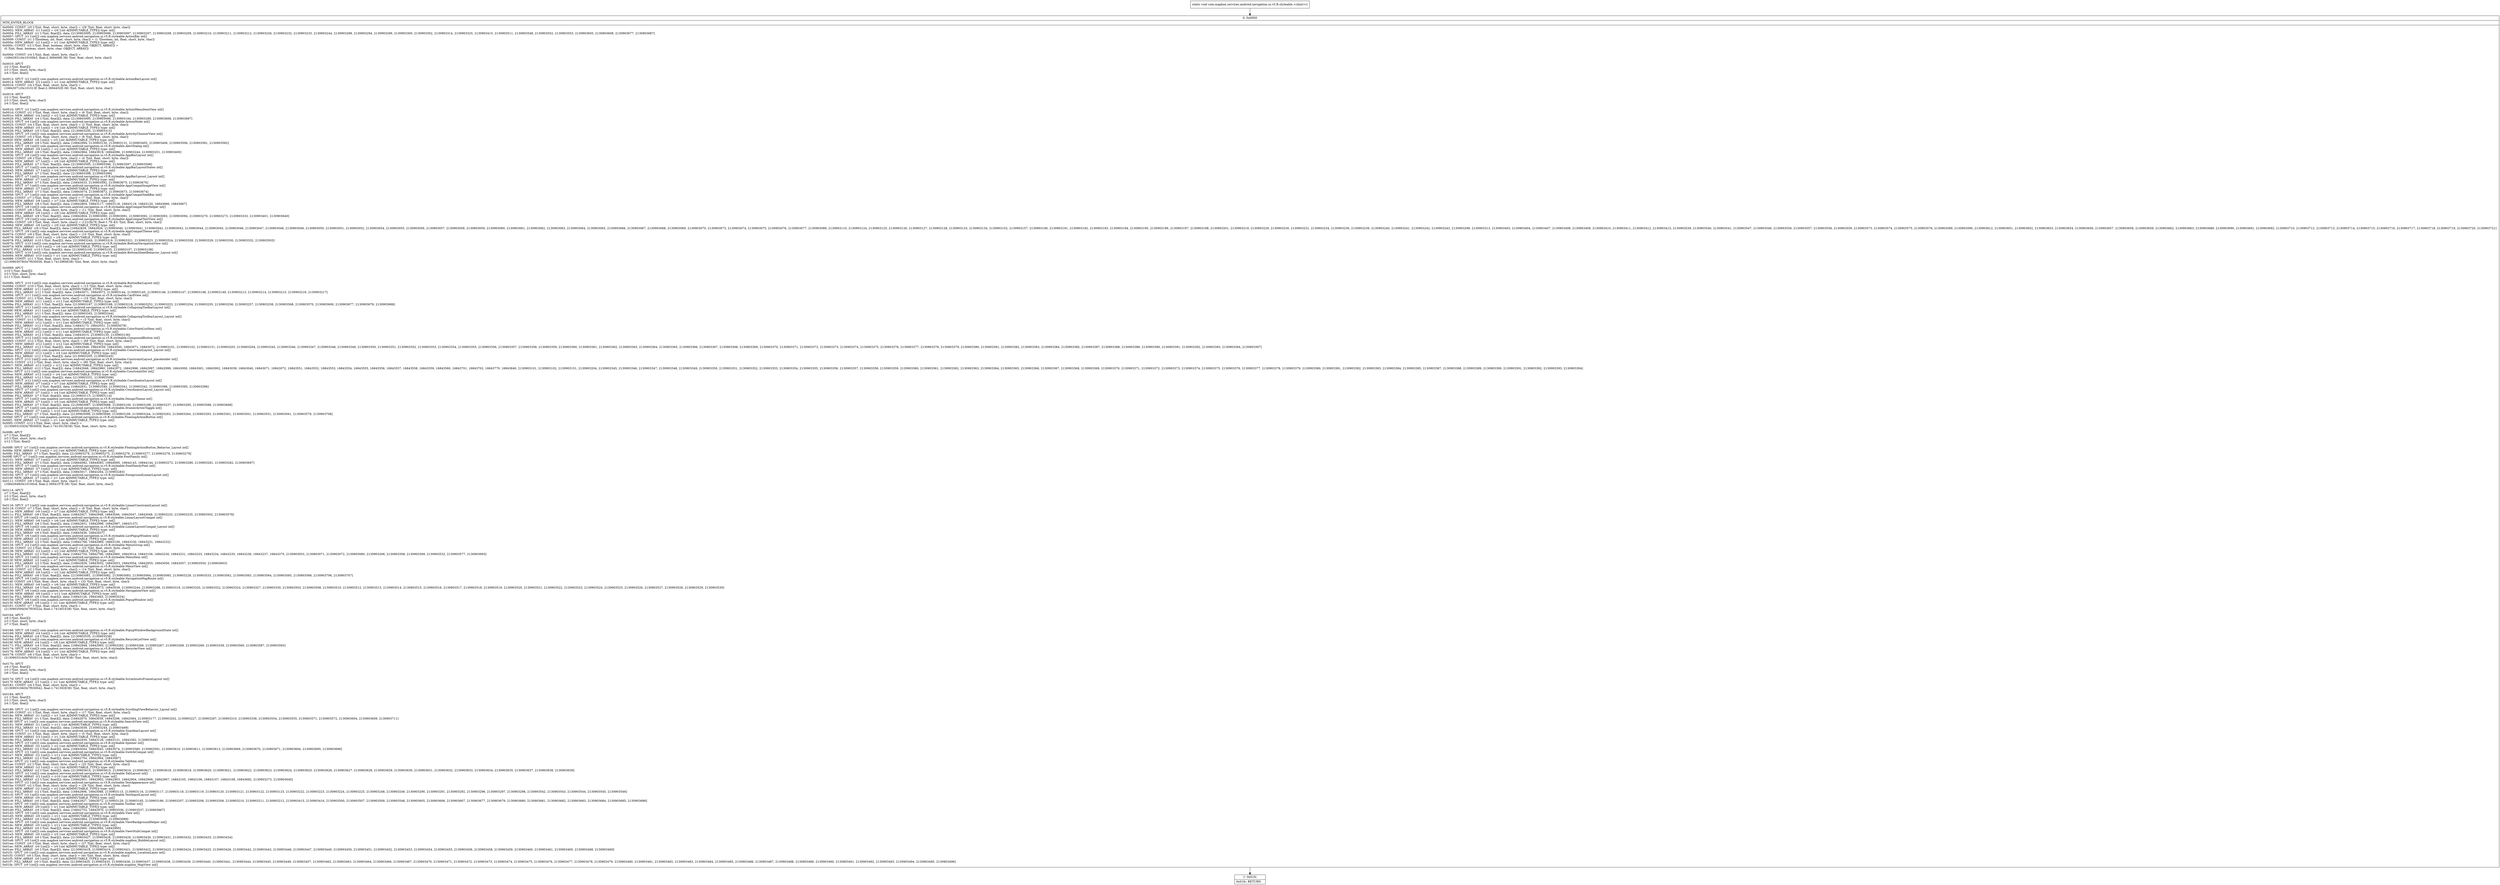 digraph "CFG forcom.mapbox.services.android.navigation.ui.v5.R.styleable.\<clinit\>()V" {
Node_0 [shape=record,label="{0\:\ 0x0000|MTH_ENTER_BLOCK\l|0x0000: CONST  (r0 I:?[int, float, short, byte, char]) = (29 ?[int, float, short, byte, char]) \l0x0002: NEW_ARRAY  (r1 I:int[]) = (r0 I:int A[IMMUTABLE_TYPE]) type: int[] \l0x0004: FILL_ARRAY  (r1 I:?[int, float][]), data: [2130903095, 2130903096, 2130903097, 2130903207, 2130903208, 2130903209, 2130903210, 2130903211, 2130903212, 2130903226, 2130903232, 2130903233, 2130903244, 2130903289, 2130903294, 2130903299, 2130903300, 2130903302, 2130903314, 2130903325, 2130903415, 2130903511, 2130903548, 2130903552, 2130903553, 2130903605, 2130903608, 2130903677, 2130903687] \l0x0007: SPUT  (r1 I:int[]) com.mapbox.services.android.navigation.ui.v5.R.styleable.ActionBar int[] \l0x0009: CONST  (r1 I:?[boolean, int, float, short, byte, char]) = (1 ?[boolean, int, float, short, byte, char]) \l0x000a: NEW_ARRAY  (r2 I:int[]) = (r1 I:int A[IMMUTABLE_TYPE]) type: int[] \l0x000c: CONST  (r3 I:?[int, float, boolean, short, byte, char, OBJECT, ARRAY]) = \l  (0 ?[int, float, boolean, short, byte, char, OBJECT, ARRAY])\l \l0x000d: CONST  (r4 I:?[int, float, short, byte, char]) = \l  (16842931(0x10100b3, float:2.369406E\-38) ?[int, float, short, byte, char])\l \l0x0010: APUT  \l  (r2 I:?[int, float][])\l  (r3 I:?[int, short, byte, char])\l  (r4 I:?[int, float])\l \l0x0012: SPUT  (r2 I:int[]) com.mapbox.services.android.navigation.ui.v5.R.styleable.ActionBarLayout int[] \l0x0014: NEW_ARRAY  (r2 I:int[]) = (r1 I:int A[IMMUTABLE_TYPE]) type: int[] \l0x0016: CONST  (r4 I:?[int, float, short, byte, char]) = \l  (16843071(0x101013f, float:2.3694452E\-38) ?[int, float, short, byte, char])\l \l0x0019: APUT  \l  (r2 I:?[int, float][])\l  (r3 I:?[int, short, byte, char])\l  (r4 I:?[int, float])\l \l0x001b: SPUT  (r2 I:int[]) com.mapbox.services.android.navigation.ui.v5.R.styleable.ActionMenuItemView int[] \l0x001d: CONST  (r2 I:?[int, float, short, byte, char]) = (6 ?[int, float, short, byte, char]) \l0x001e: NEW_ARRAY  (r4 I:int[]) = (r2 I:int A[IMMUTABLE_TYPE]) type: int[] \l0x0020: FILL_ARRAY  (r4 I:?[int, float][]), data: [2130903095, 2130903096, 2130903184, 2130903289, 2130903608, 2130903687] \l0x0023: SPUT  (r4 I:int[]) com.mapbox.services.android.navigation.ui.v5.R.styleable.ActionMode int[] \l0x0025: CONST  (r4 I:?[int, float, short, byte, char]) = (2 ?[int, float, short, byte, char]) \l0x0026: NEW_ARRAY  (r5 I:int[]) = (r4 I:int A[IMMUTABLE_TYPE]) type: int[] \l0x0028: FILL_ARRAY  (r5 I:?[int, float][]), data: [2130903250, 2130903315] \l0x002b: SPUT  (r5 I:int[]) com.mapbox.services.android.navigation.ui.v5.R.styleable.ActivityChooserView int[] \l0x002d: CONST  (r5 I:?[int, float, short, byte, char]) = (8 ?[int, float, short, byte, char]) \l0x002f: NEW_ARRAY  (r6 I:int[]) = (r5 I:int A[IMMUTABLE_TYPE]) type: int[] \l0x0031: FILL_ARRAY  (r6 I:?[int, float][]), data: [16842994, 2130903130, 2130903131, 2130903405, 2130903406, 2130903506, 2130903581, 2130903582] \l0x0034: SPUT  (r6 I:int[]) com.mapbox.services.android.navigation.ui.v5.R.styleable.AlertDialog int[] \l0x0036: NEW_ARRAY  (r6 I:int[]) = (r2 I:int A[IMMUTABLE_TYPE]) type: int[] \l0x0038: FILL_ARRAY  (r6 I:?[int, float][]), data: [16842964, 16843919, 16844096, 2130903244, 2130903251, 2130903400] \l0x003b: SPUT  (r6 I:int[]) com.mapbox.services.android.navigation.ui.v5.R.styleable.AppBarLayout int[] \l0x003d: CONST  (r6 I:?[int, float, short, byte, char]) = (4 ?[int, float, short, byte, char]) \l0x003e: NEW_ARRAY  (r7 I:int[]) = (r6 I:int A[IMMUTABLE_TYPE]) type: int[] \l0x0040: FILL_ARRAY  (r7 I:?[int, float][]), data: [2130903595, 2130903596, 2130903597, 2130903598] \l0x0043: SPUT  (r7 I:int[]) com.mapbox.services.android.navigation.ui.v5.R.styleable.AppBarLayoutStates int[] \l0x0045: NEW_ARRAY  (r7 I:int[]) = (r4 I:int A[IMMUTABLE_TYPE]) type: int[] \l0x0047: FILL_ARRAY  (r7 I:?[int, float][]), data: [2130903398, 2130903399] \l0x004a: SPUT  (r7 I:int[]) com.mapbox.services.android.navigation.ui.v5.R.styleable.AppBarLayout_Layout int[] \l0x004c: NEW_ARRAY  (r7 I:int[]) = (r6 I:int A[IMMUTABLE_TYPE]) type: int[] \l0x004e: FILL_ARRAY  (r7 I:?[int, float][]), data: [16843033, 2130903592, 2130903675, 2130903676] \l0x0051: SPUT  (r7 I:int[]) com.mapbox.services.android.navigation.ui.v5.R.styleable.AppCompatImageView int[] \l0x0053: NEW_ARRAY  (r7 I:int[]) = (r6 I:int A[IMMUTABLE_TYPE]) type: int[] \l0x0055: FILL_ARRAY  (r7 I:?[int, float][]), data: [16843074, 2130903672, 2130903673, 2130903674] \l0x0058: SPUT  (r7 I:int[]) com.mapbox.services.android.navigation.ui.v5.R.styleable.AppCompatSeekBar int[] \l0x005a: CONST  (r7 I:?[int, float, short, byte, char]) = (7 ?[int, float, short, byte, char]) \l0x005b: NEW_ARRAY  (r8 I:int[]) = (r7 I:int A[IMMUTABLE_TYPE]) type: int[] \l0x005d: FILL_ARRAY  (r8 I:?[int, float][]), data: [16842804, 16843117, 16843118, 16843119, 16843120, 16843666, 16843667] \l0x0060: SPUT  (r8 I:int[]) com.mapbox.services.android.navigation.ui.v5.R.styleable.AppCompatTextHelper int[] \l0x0062: CONST  (r8 I:?[int, float, short, byte, char]) = (11 ?[int, float, short, byte, char]) \l0x0064: NEW_ARRAY  (r9 I:int[]) = (r8 I:int A[IMMUTABLE_TYPE]) type: int[] \l0x0066: FILL_ARRAY  (r9 I:?[int, float][]), data: [16842804, 2130903090, 2130903091, 2130903092, 2130903093, 2130903094, 2130903270, 2130903273, 2130903333, 2130903401, 2130903640] \l0x0069: SPUT  (r9 I:int[]) com.mapbox.services.android.navigation.ui.v5.R.styleable.AppCompatTextView int[] \l0x006b: CONST  (r9 I:?[int, float, short, byte, char]) = (121(0x79, float:1.7E\-43) ?[int, float, short, byte, char]) \l0x006d: NEW_ARRAY  (r9 I:int[]) = (r9 I:int A[IMMUTABLE_TYPE]) type: int[] \l0x006f: FILL_ARRAY  (r9 I:?[int, float][]), data: [16842839, 16842926, 2130903040, 2130903041, 2130903042, 2130903043, 2130903044, 2130903045, 2130903046, 2130903047, 2130903048, 2130903049, 2130903050, 2130903051, 2130903052, 2130903054, 2130903055, 2130903056, 2130903057, 2130903058, 2130903059, 2130903060, 2130903061, 2130903062, 2130903063, 2130903064, 2130903065, 2130903066, 2130903067, 2130903068, 2130903069, 2130903070, 2130903073, 2130903074, 2130903075, 2130903076, 2130903077, 2130903089, 2130903110, 2130903124, 2130903125, 2130903126, 2130903127, 2130903128, 2130903133, 2130903134, 2130903152, 2130903157, 2130903190, 2130903191, 2130903192, 2130903193, 2130903194, 2130903195, 2130903196, 2130903197, 2130903198, 2130903201, 2130903219, 2130903229, 2130903230, 2130903231, 2130903234, 2130903236, 2130903239, 2130903240, 2130903241, 2130903242, 2130903243, 2130903299, 2130903313, 2130903403, 2130903404, 2130903407, 2130903408, 2130903409, 2130903410, 2130903411, 2130903412, 2130903413, 2130903539, 2130903540, 2130903541, 2130903547, 2130903549, 2130903556, 2130903557, 2130903558, 2130903559, 2130903573, 2130903574, 2130903575, 2130903576, 2130903589, 2130903590, 2130903612, 2130903651, 2130903652, 2130903653, 2130903654, 2130903656, 2130903657, 2130903658, 2130903659, 2130903662, 2130903663, 2130903689, 2130903690, 2130903691, 2130903692, 2130903710, 2130903712, 2130903713, 2130903714, 2130903715, 2130903716, 2130903717, 2130903718, 2130903719, 2130903720, 2130903721] \l0x0072: SPUT  (r9 I:int[]) com.mapbox.services.android.navigation.ui.v5.R.styleable.AppCompatTheme int[] \l0x0074: CONST  (r9 I:?[int, float, short, byte, char]) = (10 ?[int, float, short, byte, char]) \l0x0076: NEW_ARRAY  (r10 I:int[]) = (r9 I:int A[IMMUTABLE_TYPE]) type: int[] \l0x0078: FILL_ARRAY  (r10 I:?[int, float][]), data: [2130903244, 2130903319, 2130903321, 2130903323, 2130903324, 2130903328, 2130903329, 2130903330, 2130903332, 2130903503] \l0x007b: SPUT  (r10 I:int[]) com.mapbox.services.android.navigation.ui.v5.R.styleable.BottomNavigationView int[] \l0x007d: NEW_ARRAY  (r10 I:int[]) = (r6 I:int A[IMMUTABLE_TYPE]) type: int[] \l0x007f: FILL_ARRAY  (r10 I:?[int, float][]), data: [2130903104, 2130903105, 2130903107, 2130903108] \l0x0082: SPUT  (r10 I:int[]) com.mapbox.services.android.navigation.ui.v5.R.styleable.BottomSheetBehavior_Layout int[] \l0x0084: NEW_ARRAY  (r10 I:int[]) = (r1 I:int A[IMMUTABLE_TYPE]) type: int[] \l0x0086: CONST  (r11 I:?[int, float, short, byte, char]) = \l  (2130903078(0x7f030026, float:1.7412964E38) ?[int, float, short, byte, char])\l \l0x0089: APUT  \l  (r10 I:?[int, float][])\l  (r3 I:?[int, short, byte, char])\l  (r11 I:?[int, float])\l \l0x008b: SPUT  (r10 I:int[]) com.mapbox.services.android.navigation.ui.v5.R.styleable.ButtonBarLayout int[] \l0x008d: CONST  (r10 I:?[int, float, short, byte, char]) = (13 ?[int, float, short, byte, char]) \l0x008f: NEW_ARRAY  (r11 I:int[]) = (r10 I:int A[IMMUTABLE_TYPE]) type: int[] \l0x0091: FILL_ARRAY  (r11 I:?[int, float][]), data: [16843071, 16843072, 2130903144, 2130903145, 2130903146, 2130903147, 2130903148, 2130903149, 2130903213, 2130903214, 2130903215, 2130903216, 2130903217] \l0x0094: SPUT  (r11 I:int[]) com.mapbox.services.android.navigation.ui.v5.R.styleable.CardView int[] \l0x0096: CONST  (r11 I:?[int, float, short, byte, char]) = (16 ?[int, float, short, byte, char]) \l0x0098: NEW_ARRAY  (r11 I:int[]) = (r11 I:int A[IMMUTABLE_TYPE]) type: int[] \l0x009a: FILL_ARRAY  (r11 I:?[int, float][]), data: [2130903187, 2130903188, 2130903218, 2130903252, 2130903253, 2130903254, 2130903255, 2130903256, 2130903257, 2130903258, 2130903568, 2130903570, 2130903600, 2130903677, 2130903678, 2130903688] \l0x009d: SPUT  (r11 I:int[]) com.mapbox.services.android.navigation.ui.v5.R.styleable.CollapsingToolbarLayout int[] \l0x009f: NEW_ARRAY  (r11 I:int[]) = (r4 I:int A[IMMUTABLE_TYPE]) type: int[] \l0x00a1: FILL_ARRAY  (r11 I:?[int, float][]), data: [2130903343, 2130903344] \l0x00a4: SPUT  (r11 I:int[]) com.mapbox.services.android.navigation.ui.v5.R.styleable.CollapsingToolbarLayout_Layout int[] \l0x00a6: CONST  (r11 I:?[int, float, short, byte, char]) = (3 ?[int, float, short, byte, char]) \l0x00a7: NEW_ARRAY  (r12 I:int[]) = (r11 I:int A[IMMUTABLE_TYPE]) type: int[] \l0x00a9: FILL_ARRAY  (r12 I:?[int, float][]), data: [16843173, 16843551, 2130903079] \l0x00ac: SPUT  (r12 I:int[]) com.mapbox.services.android.navigation.ui.v5.R.styleable.ColorStateListItem int[] \l0x00ae: NEW_ARRAY  (r12 I:int[]) = (r11 I:int A[IMMUTABLE_TYPE]) type: int[] \l0x00b0: FILL_ARRAY  (r12 I:?[int, float][]), data: [16843015, 2130903135, 2130903136] \l0x00b3: SPUT  (r12 I:int[]) com.mapbox.services.android.navigation.ui.v5.R.styleable.CompoundButton int[] \l0x00b5: CONST  (r12 I:?[int, float, short, byte, char]) = (60 ?[int, float, short, byte, char]) \l0x00b7: NEW_ARRAY  (r12 I:int[]) = (r12 I:int A[IMMUTABLE_TYPE]) type: int[] \l0x00b9: FILL_ARRAY  (r12 I:?[int, float][]), data: [16842948, 16843039, 16843040, 16843071, 16843072, 2130903101, 2130903102, 2130903151, 2130903203, 2130903204, 2130903345, 2130903346, 2130903347, 2130903348, 2130903349, 2130903350, 2130903351, 2130903352, 2130903353, 2130903354, 2130903355, 2130903356, 2130903357, 2130903358, 2130903359, 2130903360, 2130903361, 2130903362, 2130903363, 2130903364, 2130903365, 2130903366, 2130903367, 2130903368, 2130903369, 2130903370, 2130903371, 2130903372, 2130903373, 2130903374, 2130903375, 2130903376, 2130903377, 2130903378, 2130903379, 2130903380, 2130903381, 2130903382, 2130903383, 2130903384, 2130903385, 2130903387, 2130903388, 2130903389, 2130903390, 2130903391, 2130903392, 2130903393, 2130903394, 2130903397] \l0x00bc: SPUT  (r12 I:int[]) com.mapbox.services.android.navigation.ui.v5.R.styleable.ConstraintLayout_Layout int[] \l0x00be: NEW_ARRAY  (r12 I:int[]) = (r4 I:int A[IMMUTABLE_TYPE]) type: int[] \l0x00c0: FILL_ARRAY  (r12 I:?[int, float][]), data: [2130903205, 2130903245] \l0x00c3: SPUT  (r12 I:int[]) com.mapbox.services.android.navigation.ui.v5.R.styleable.ConstraintLayout_placeholder int[] \l0x00c5: CONST  (r12 I:?[int, float, short, byte, char]) = (80 ?[int, float, short, byte, char]) \l0x00c7: NEW_ARRAY  (r12 I:int[]) = (r12 I:int A[IMMUTABLE_TYPE]) type: int[] \l0x00c9: FILL_ARRAY  (r12 I:?[int, float][]), data: [16842948, 16842960, 16842972, 16842996, 16842997, 16842999, 16843000, 16843001, 16843002, 16843039, 16843040, 16843071, 16843072, 16843551, 16843552, 16843553, 16843554, 16843555, 16843556, 16843557, 16843558, 16843559, 16843560, 16843701, 16843702, 16843770, 16843840, 2130903101, 2130903102, 2130903151, 2130903204, 2130903345, 2130903346, 2130903347, 2130903348, 2130903349, 2130903350, 2130903351, 2130903352, 2130903353, 2130903354, 2130903355, 2130903356, 2130903357, 2130903358, 2130903359, 2130903360, 2130903361, 2130903362, 2130903363, 2130903364, 2130903365, 2130903366, 2130903367, 2130903368, 2130903369, 2130903370, 2130903371, 2130903372, 2130903373, 2130903374, 2130903375, 2130903376, 2130903377, 2130903378, 2130903379, 2130903380, 2130903381, 2130903382, 2130903383, 2130903384, 2130903385, 2130903387, 2130903388, 2130903389, 2130903390, 2130903391, 2130903392, 2130903393, 2130903394] \l0x00cc: SPUT  (r12 I:int[]) com.mapbox.services.android.navigation.ui.v5.R.styleable.ConstraintSet int[] \l0x00ce: NEW_ARRAY  (r12 I:int[]) = (r4 I:int A[IMMUTABLE_TYPE]) type: int[] \l0x00d0: FILL_ARRAY  (r12 I:?[int, float][]), data: [2130903331, 2130903599] \l0x00d3: SPUT  (r12 I:int[]) com.mapbox.services.android.navigation.ui.v5.R.styleable.CoordinatorLayout int[] \l0x00d5: NEW_ARRAY  (r7 I:int[]) = (r7 I:int A[IMMUTABLE_TYPE]) type: int[] \l0x00d7: FILL_ARRAY  (r7 I:?[int, float][]), data: [16842931, 2130903340, 2130903341, 2130903342, 2130903386, 2130903395, 2130903396] \l0x00da: SPUT  (r7 I:int[]) com.mapbox.services.android.navigation.ui.v5.R.styleable.CoordinatorLayout_Layout int[] \l0x00dc: NEW_ARRAY  (r7 I:int[]) = (r4 I:int A[IMMUTABLE_TYPE]) type: int[] \l0x00de: FILL_ARRAY  (r7 I:?[int, float][]), data: [2130903113, 2130903114] \l0x00e1: SPUT  (r7 I:int[]) com.mapbox.services.android.navigation.ui.v5.R.styleable.DesignTheme int[] \l0x00e3: NEW_ARRAY  (r7 I:int[]) = (r5 I:int A[IMMUTABLE_TYPE]) type: int[] \l0x00e5: FILL_ARRAY  (r7 I:?[int, float][]), data: [2130903087, 2130903088, 2130903100, 2130903189, 2130903237, 2130903285, 2130903588, 2130903668] \l0x00e8: SPUT  (r7 I:int[]) com.mapbox.services.android.navigation.ui.v5.R.styleable.DrawerArrowToggle int[] \l0x00ea: NEW_ARRAY  (r7 I:int[]) = (r10 I:int A[IMMUTABLE_TYPE]) type: int[] \l0x00ec: FILL_ARRAY  (r7 I:?[int, float][]), data: [2130903098, 2130903099, 2130903109, 2130903244, 2130903263, 2130903264, 2130903293, 2130903301, 2130903501, 2130903551, 2130903561, 2130903579, 2130903708] \l0x00ef: SPUT  (r7 I:int[]) com.mapbox.services.android.navigation.ui.v5.R.styleable.FloatingActionButton int[] \l0x00f1: NEW_ARRAY  (r7 I:int[]) = (r1 I:int A[IMMUTABLE_TYPE]) type: int[] \l0x00f3: CONST  (r12 I:?[int, float, short, byte, char]) = \l  (2130903103(0x7f03003f, float:1.7413015E38) ?[int, float, short, byte, char])\l \l0x00f6: APUT  \l  (r7 I:?[int, float][])\l  (r3 I:?[int, short, byte, char])\l  (r12 I:?[int, float])\l \l0x00f8: SPUT  (r7 I:int[]) com.mapbox.services.android.navigation.ui.v5.R.styleable.FloatingActionButton_Behavior_Layout int[] \l0x00fa: NEW_ARRAY  (r7 I:int[]) = (r2 I:int A[IMMUTABLE_TYPE]) type: int[] \l0x00fc: FILL_ARRAY  (r7 I:?[int, float][]), data: [2130903274, 2130903275, 2130903276, 2130903277, 2130903278, 2130903279] \l0x00ff: SPUT  (r7 I:int[]) com.mapbox.services.android.navigation.ui.v5.R.styleable.FontFamily int[] \l0x0101: NEW_ARRAY  (r7 I:int[]) = (r9 I:int A[IMMUTABLE_TYPE]) type: int[] \l0x0103: FILL_ARRAY  (r7 I:?[int, float][]), data: [16844082, 16844083, 16844095, 16844143, 16844144, 2130903272, 2130903280, 2130903281, 2130903282, 2130903697] \l0x0106: SPUT  (r7 I:int[]) com.mapbox.services.android.navigation.ui.v5.R.styleable.FontFamilyFont int[] \l0x0108: NEW_ARRAY  (r7 I:int[]) = (r11 I:int A[IMMUTABLE_TYPE]) type: int[] \l0x010a: FILL_ARRAY  (r7 I:?[int, float][]), data: [16843017, 16843264, 2130903283] \l0x010d: SPUT  (r7 I:int[]) com.mapbox.services.android.navigation.ui.v5.R.styleable.ForegroundLinearLayout int[] \l0x010f: NEW_ARRAY  (r7 I:int[]) = (r1 I:int A[IMMUTABLE_TYPE]) type: int[] \l0x0111: CONST  (r9 I:?[int, float, short, byte, char]) = \l  (16842948(0x10100c4, float:2.3694107E\-38) ?[int, float, short, byte, char])\l \l0x0114: APUT  \l  (r7 I:?[int, float][])\l  (r3 I:?[int, short, byte, char])\l  (r9 I:?[int, float])\l \l0x0116: SPUT  (r7 I:int[]) com.mapbox.services.android.navigation.ui.v5.R.styleable.LinearConstraintLayout int[] \l0x0118: CONST  (r7 I:?[int, float, short, byte, char]) = (9 ?[int, float, short, byte, char]) \l0x011a: NEW_ARRAY  (r9 I:int[]) = (r7 I:int A[IMMUTABLE_TYPE]) type: int[] \l0x011c: FILL_ARRAY  (r9 I:?[int, float][]), data: [16842927, 16842948, 16843046, 16843047, 16843048, 2130903233, 2130903235, 2130903502, 2130903578] \l0x011f: SPUT  (r9 I:int[]) com.mapbox.services.android.navigation.ui.v5.R.styleable.LinearLayoutCompat int[] \l0x0121: NEW_ARRAY  (r6 I:int[]) = (r6 I:int A[IMMUTABLE_TYPE]) type: int[] \l0x0123: FILL_ARRAY  (r6 I:?[int, float][]), data: [16842931, 16842996, 16842997, 16843137] \l0x0126: SPUT  (r6 I:int[]) com.mapbox.services.android.navigation.ui.v5.R.styleable.LinearLayoutCompat_Layout int[] \l0x0128: NEW_ARRAY  (r6 I:int[]) = (r4 I:int A[IMMUTABLE_TYPE]) type: int[] \l0x012a: FILL_ARRAY  (r6 I:?[int, float][]), data: [16843436, 16843437] \l0x012d: SPUT  (r6 I:int[]) com.mapbox.services.android.navigation.ui.v5.R.styleable.ListPopupWindow int[] \l0x012f: NEW_ARRAY  (r2 I:int[]) = (r2 I:int A[IMMUTABLE_TYPE]) type: int[] \l0x0131: FILL_ARRAY  (r2 I:?[int, float][]), data: [16842766, 16842960, 16843156, 16843230, 16843231, 16843232] \l0x0134: SPUT  (r2 I:int[]) com.mapbox.services.android.navigation.ui.v5.R.styleable.MenuGroup int[] \l0x0136: CONST  (r2 I:?[int, float, short, byte, char]) = (23 ?[int, float, short, byte, char]) \l0x0138: NEW_ARRAY  (r2 I:int[]) = (r2 I:int A[IMMUTABLE_TYPE]) type: int[] \l0x013a: FILL_ARRAY  (r2 I:?[int, float][]), data: [16842754, 16842766, 16842960, 16843014, 16843156, 16843230, 16843231, 16843233, 16843234, 16843235, 16843236, 16843237, 16843375, 2130903053, 2130903071, 2130903072, 2130903080, 2130903206, 2130903308, 2130903309, 2130903532, 2130903577, 2130903693] \l0x013d: SPUT  (r2 I:int[]) com.mapbox.services.android.navigation.ui.v5.R.styleable.MenuItem int[] \l0x013f: NEW_ARRAY  (r2 I:int[]) = (r7 I:int A[IMMUTABLE_TYPE]) type: int[] \l0x0141: FILL_ARRAY  (r2 I:?[int, float][]), data: [16842926, 16843052, 16843053, 16843054, 16843055, 16843056, 16843057, 2130903550, 2130903603] \l0x0144: SPUT  (r2 I:int[]) com.mapbox.services.android.navigation.ui.v5.R.styleable.MenuView int[] \l0x0146: CONST  (r2 I:?[int, float, short, byte, char]) = (14 ?[int, float, short, byte, char]) \l0x0148: NEW_ARRAY  (r6 I:int[]) = (r2 I:int A[IMMUTABLE_TYPE]) type: int[] \l0x014a: FILL_ARRAY  (r6 I:?[int, float][]), data: [2130903081, 2130903082, 2130903083, 2130903084, 2130903085, 2130903228, 2130903533, 2130903562, 2130903563, 2130903564, 2130903565, 2130903566, 2130903706, 2130903707] \l0x014d: SPUT  (r6 I:int[]) com.mapbox.services.android.navigation.ui.v5.R.styleable.NavigationMapRoute int[] \l0x014f: CONST  (r6 I:?[int, float, short, byte, char]) = (33 ?[int, float, short, byte, char]) \l0x0151: NEW_ARRAY  (r6 I:int[]) = (r6 I:int A[IMMUTABLE_TYPE]) type: int[] \l0x0153: FILL_ARRAY  (r6 I:?[int, float][]), data: [16842964, 16842973, 16843039, 2130903244, 2130903288, 2130903319, 2130903320, 2130903322, 2130903324, 2130903327, 2130903330, 2130903503, 2130903508, 2130903510, 2130903512, 2130903513, 2130903514, 2130903515, 2130903516, 2130903517, 2130903518, 2130903519, 2130903520, 2130903521, 2130903522, 2130903523, 2130903524, 2130903525, 2130903526, 2130903527, 2130903528, 2130903529, 2130903530] \l0x0156: SPUT  (r6 I:int[]) com.mapbox.services.android.navigation.ui.v5.R.styleable.NavigationView int[] \l0x0158: NEW_ARRAY  (r6 I:int[]) = (r11 I:int A[IMMUTABLE_TYPE]) type: int[] \l0x015a: FILL_ARRAY  (r6 I:?[int, float][]), data: [16843126, 16843465, 2130903534] \l0x015d: SPUT  (r6 I:int[]) com.mapbox.services.android.navigation.ui.v5.R.styleable.PopupWindow int[] \l0x015f: NEW_ARRAY  (r6 I:int[]) = (r1 I:int A[IMMUTABLE_TYPE]) type: int[] \l0x0161: CONST  (r7 I:?[int, float, short, byte, char]) = \l  (2130903594(0x7f03022a, float:1.741401E38) ?[int, float, short, byte, char])\l \l0x0164: APUT  \l  (r6 I:?[int, float][])\l  (r3 I:?[int, short, byte, char])\l  (r7 I:?[int, float])\l \l0x0166: SPUT  (r6 I:int[]) com.mapbox.services.android.navigation.ui.v5.R.styleable.PopupWindowBackgroundState int[] \l0x0168: NEW_ARRAY  (r4 I:int[]) = (r4 I:int A[IMMUTABLE_TYPE]) type: int[] \l0x016a: FILL_ARRAY  (r4 I:?[int, float][]), data: [2130903535, 2130903538] \l0x016d: SPUT  (r4 I:int[]) com.mapbox.services.android.navigation.ui.v5.R.styleable.RecycleListView int[] \l0x016f: NEW_ARRAY  (r4 I:int[]) = (r8 I:int A[IMMUTABLE_TYPE]) type: int[] \l0x0171: FILL_ARRAY  (r4 I:?[int, float][]), data: [16842948, 16842993, 2130903265, 2130903266, 2130903267, 2130903268, 2130903269, 2130903339, 2130903560, 2130903587, 2130903593] \l0x0174: SPUT  (r4 I:int[]) com.mapbox.services.android.navigation.ui.v5.R.styleable.RecyclerView int[] \l0x0176: NEW_ARRAY  (r4 I:int[]) = (r1 I:int A[IMMUTABLE_TYPE]) type: int[] \l0x0178: CONST  (r6 I:?[int, float, short, byte, char]) = \l  (2130903316(0x7f030114, float:1.7413447E38) ?[int, float, short, byte, char])\l \l0x017b: APUT  \l  (r4 I:?[int, float][])\l  (r3 I:?[int, short, byte, char])\l  (r6 I:?[int, float])\l \l0x017d: SPUT  (r4 I:int[]) com.mapbox.services.android.navigation.ui.v5.R.styleable.ScrimInsetsFrameLayout int[] \l0x017f: NEW_ARRAY  (r1 I:int[]) = (r1 I:int A[IMMUTABLE_TYPE]) type: int[] \l0x0181: CONST  (r4 I:?[int, float, short, byte, char]) = \l  (2130903106(0x7f030042, float:1.741302E38) ?[int, float, short, byte, char])\l \l0x0184: APUT  \l  (r1 I:?[int, float][])\l  (r3 I:?[int, short, byte, char])\l  (r4 I:?[int, float])\l \l0x0186: SPUT  (r1 I:int[]) com.mapbox.services.android.navigation.ui.v5.R.styleable.ScrollingViewBehavior_Layout int[] \l0x0188: CONST  (r1 I:?[int, float, short, byte, char]) = (17 ?[int, float, short, byte, char]) \l0x018a: NEW_ARRAY  (r1 I:int[]) = (r1 I:int A[IMMUTABLE_TYPE]) type: int[] \l0x018c: FILL_ARRAY  (r1 I:?[int, float][]), data: [16842970, 16843039, 16843296, 16843364, 2130903177, 2130903202, 2130903227, 2130903287, 2130903310, 2130903338, 2130903554, 2130903555, 2130903571, 2130903572, 2130903604, 2130903609, 2130903711] \l0x018f: SPUT  (r1 I:int[]) com.mapbox.services.android.navigation.ui.v5.R.styleable.SearchView int[] \l0x0191: NEW_ARRAY  (r1 I:int[]) = (r11 I:int A[IMMUTABLE_TYPE]) type: int[] \l0x0193: FILL_ARRAY  (r1 I:?[int, float][]), data: [16843039, 2130903244, 2130903499] \l0x0196: SPUT  (r1 I:int[]) com.mapbox.services.android.navigation.ui.v5.R.styleable.SnackbarLayout int[] \l0x0198: CONST  (r1 I:?[int, float, short, byte, char]) = (5 ?[int, float, short, byte, char]) \l0x0199: NEW_ARRAY  (r3 I:int[]) = (r1 I:int A[IMMUTABLE_TYPE]) type: int[] \l0x019b: FILL_ARRAY  (r3 I:?[int, float][]), data: [16842930, 16843126, 16843131, 16843362, 2130903548] \l0x019e: SPUT  (r3 I:int[]) com.mapbox.services.android.navigation.ui.v5.R.styleable.Spinner int[] \l0x01a0: NEW_ARRAY  (r2 I:int[]) = (r2 I:int A[IMMUTABLE_TYPE]) type: int[] \l0x01a2: FILL_ARRAY  (r2 I:?[int, float][]), data: [16843044, 16843045, 16843074, 2130903580, 2130903591, 2130903610, 2130903611, 2130903613, 2130903669, 2130903670, 2130903671, 2130903694, 2130903695, 2130903696] \l0x01a5: SPUT  (r2 I:int[]) com.mapbox.services.android.navigation.ui.v5.R.styleable.SwitchCompat int[] \l0x01a7: NEW_ARRAY  (r2 I:int[]) = (r11 I:int A[IMMUTABLE_TYPE]) type: int[] \l0x01a9: FILL_ARRAY  (r2 I:?[int, float][]), data: [16842754, 16842994, 16843087] \l0x01ac: SPUT  (r2 I:int[]) com.mapbox.services.android.navigation.ui.v5.R.styleable.TabItem int[] \l0x01ae: CONST  (r2 I:?[int, float, short, byte, char]) = (25 ?[int, float, short, byte, char]) \l0x01b0: NEW_ARRAY  (r2 I:int[]) = (r2 I:int A[IMMUTABLE_TYPE]) type: int[] \l0x01b2: FILL_ARRAY  (r2 I:?[int, float][]), data: [2130903614, 2130903615, 2130903616, 2130903617, 2130903618, 2130903619, 2130903620, 2130903621, 2130903622, 2130903623, 2130903624, 2130903625, 2130903626, 2130903627, 2130903628, 2130903629, 2130903630, 2130903631, 2130903632, 2130903633, 2130903634, 2130903635, 2130903637, 2130903638, 2130903639] \l0x01b5: SPUT  (r2 I:int[]) com.mapbox.services.android.navigation.ui.v5.R.styleable.TabLayout int[] \l0x01b7: NEW_ARRAY  (r2 I:int[]) = (r10 I:int A[IMMUTABLE_TYPE]) type: int[] \l0x01b9: FILL_ARRAY  (r2 I:?[int, float][]), data: [16842901, 16842902, 16842903, 16842904, 16842906, 16842907, 16843105, 16843106, 16843107, 16843108, 16843692, 2130903273, 2130903640] \l0x01bc: SPUT  (r2 I:int[]) com.mapbox.services.android.navigation.ui.v5.R.styleable.TextAppearance int[] \l0x01be: CONST  (r2 I:?[int, float, short, byte, char]) = (28 ?[int, float, short, byte, char]) \l0x01c0: NEW_ARRAY  (r2 I:int[]) = (r2 I:int A[IMMUTABLE_TYPE]) type: int[] \l0x01c2: FILL_ARRAY  (r2 I:?[int, float][]), data: [16842906, 16843088, 2130903115, 2130903116, 2130903117, 2130903118, 2130903119, 2130903120, 2130903121, 2130903122, 2130903123, 2130903222, 2130903223, 2130903224, 2130903225, 2130903248, 2130903249, 2130903290, 2130903291, 2130903292, 2130903296, 2130903297, 2130903298, 2130903542, 2130903543, 2130903544, 2130903545, 2130903546] \l0x01c5: SPUT  (r2 I:int[]) com.mapbox.services.android.navigation.ui.v5.R.styleable.TextInputLayout int[] \l0x01c7: NEW_ARRAY  (r0 I:int[]) = (r0 I:int A[IMMUTABLE_TYPE]) type: int[] \l0x01c9: FILL_ARRAY  (r0 I:?[int, float][]), data: [16842927, 16843072, 2130903129, 2130903185, 2130903186, 2130903207, 2130903208, 2130903209, 2130903210, 2130903211, 2130903212, 2130903415, 2130903416, 2130903500, 2130903507, 2130903509, 2130903548, 2130903605, 2130903606, 2130903607, 2130903677, 2130903679, 2130903680, 2130903681, 2130903682, 2130903683, 2130903684, 2130903685, 2130903686] \l0x01cc: SPUT  (r0 I:int[]) com.mapbox.services.android.navigation.ui.v5.R.styleable.Toolbar int[] \l0x01ce: NEW_ARRAY  (r0 I:int[]) = (r1 I:int A[IMMUTABLE_TYPE]) type: int[] \l0x01d0: FILL_ARRAY  (r0 I:?[int, float][]), data: [16842752, 16842970, 2130903536, 2130903537, 2130903667] \l0x01d3: SPUT  (r0 I:int[]) com.mapbox.services.android.navigation.ui.v5.R.styleable.View int[] \l0x01d5: NEW_ARRAY  (r0 I:int[]) = (r11 I:int A[IMMUTABLE_TYPE]) type: int[] \l0x01d7: FILL_ARRAY  (r0 I:?[int, float][]), data: [16842964, 2130903098, 2130903099] \l0x01da: SPUT  (r0 I:int[]) com.mapbox.services.android.navigation.ui.v5.R.styleable.ViewBackgroundHelper int[] \l0x01dc: NEW_ARRAY  (r0 I:int[]) = (r11 I:int A[IMMUTABLE_TYPE]) type: int[] \l0x01de: FILL_ARRAY  (r0 I:?[int, float][]), data: [16842960, 16842994, 16842995] \l0x01e1: SPUT  (r0 I:int[]) com.mapbox.services.android.navigation.ui.v5.R.styleable.ViewStubCompat int[] \l0x01e3: NEW_ARRAY  (r0 I:int[]) = (r5 I:int A[IMMUTABLE_TYPE]) type: int[] \l0x01e5: FILL_ARRAY  (r0 I:?[int, float][]), data: [2130903427, 2130903428, 2130903429, 2130903430, 2130903431, 2130903432, 2130903433, 2130903434] \l0x01e8: SPUT  (r0 I:int[]) com.mapbox.services.android.navigation.ui.v5.R.styleable.mapbox_BubbleLayout int[] \l0x01ea: CONST  (r0 I:?[int, float, short, byte, char]) = (27 ?[int, float, short, byte, char]) \l0x01ec: NEW_ARRAY  (r0 I:int[]) = (r0 I:int A[IMMUTABLE_TYPE]) type: int[] \l0x01ee: FILL_ARRAY  (r0 I:?[int, float][]), data: [2130903418, 2130903419, 2130903421, 2130903422, 2130903423, 2130903424, 2130903425, 2130903426, 2130903442, 2130903443, 2130903446, 2130903447, 2130903449, 2130903450, 2130903451, 2130903452, 2130903453, 2130903454, 2130903455, 2130903456, 2130903458, 2130903459, 2130903460, 2130903461, 2130903465, 2130903468, 2130903469] \l0x01f1: SPUT  (r0 I:int[]) com.mapbox.services.android.navigation.ui.v5.R.styleable.mapbox_LocationLayer int[] \l0x01f3: CONST  (r0 I:?[int, float, short, byte, char]) = (44 ?[int, float, short, byte, char]) \l0x01f5: NEW_ARRAY  (r0 I:int[]) = (r0 I:int A[IMMUTABLE_TYPE]) type: int[] \l0x01f7: FILL_ARRAY  (r0 I:?[int, float][]), data: [2130903420, 2130903435, 2130903436, 2130903437, 2130903438, 2130903439, 2130903440, 2130903441, 2130903444, 2130903445, 2130903448, 2130903457, 2130903462, 2130903463, 2130903464, 2130903466, 2130903467, 2130903470, 2130903471, 2130903472, 2130903473, 2130903474, 2130903475, 2130903476, 2130903477, 2130903478, 2130903479, 2130903480, 2130903481, 2130903482, 2130903483, 2130903484, 2130903485, 2130903486, 2130903487, 2130903488, 2130903489, 2130903490, 2130903491, 2130903492, 2130903493, 2130903494, 2130903495, 2130903496] \l0x01fa: SPUT  (r0 I:int[]) com.mapbox.services.android.navigation.ui.v5.R.styleable.mapbox_MapView int[] \l}"];
Node_1 [shape=record,label="{1\:\ 0x01fc|0x01fc: RETURN   \l}"];
MethodNode[shape=record,label="{static void com.mapbox.services.android.navigation.ui.v5.R.styleable.\<clinit\>() }"];
MethodNode -> Node_0;
Node_0 -> Node_1;
}

